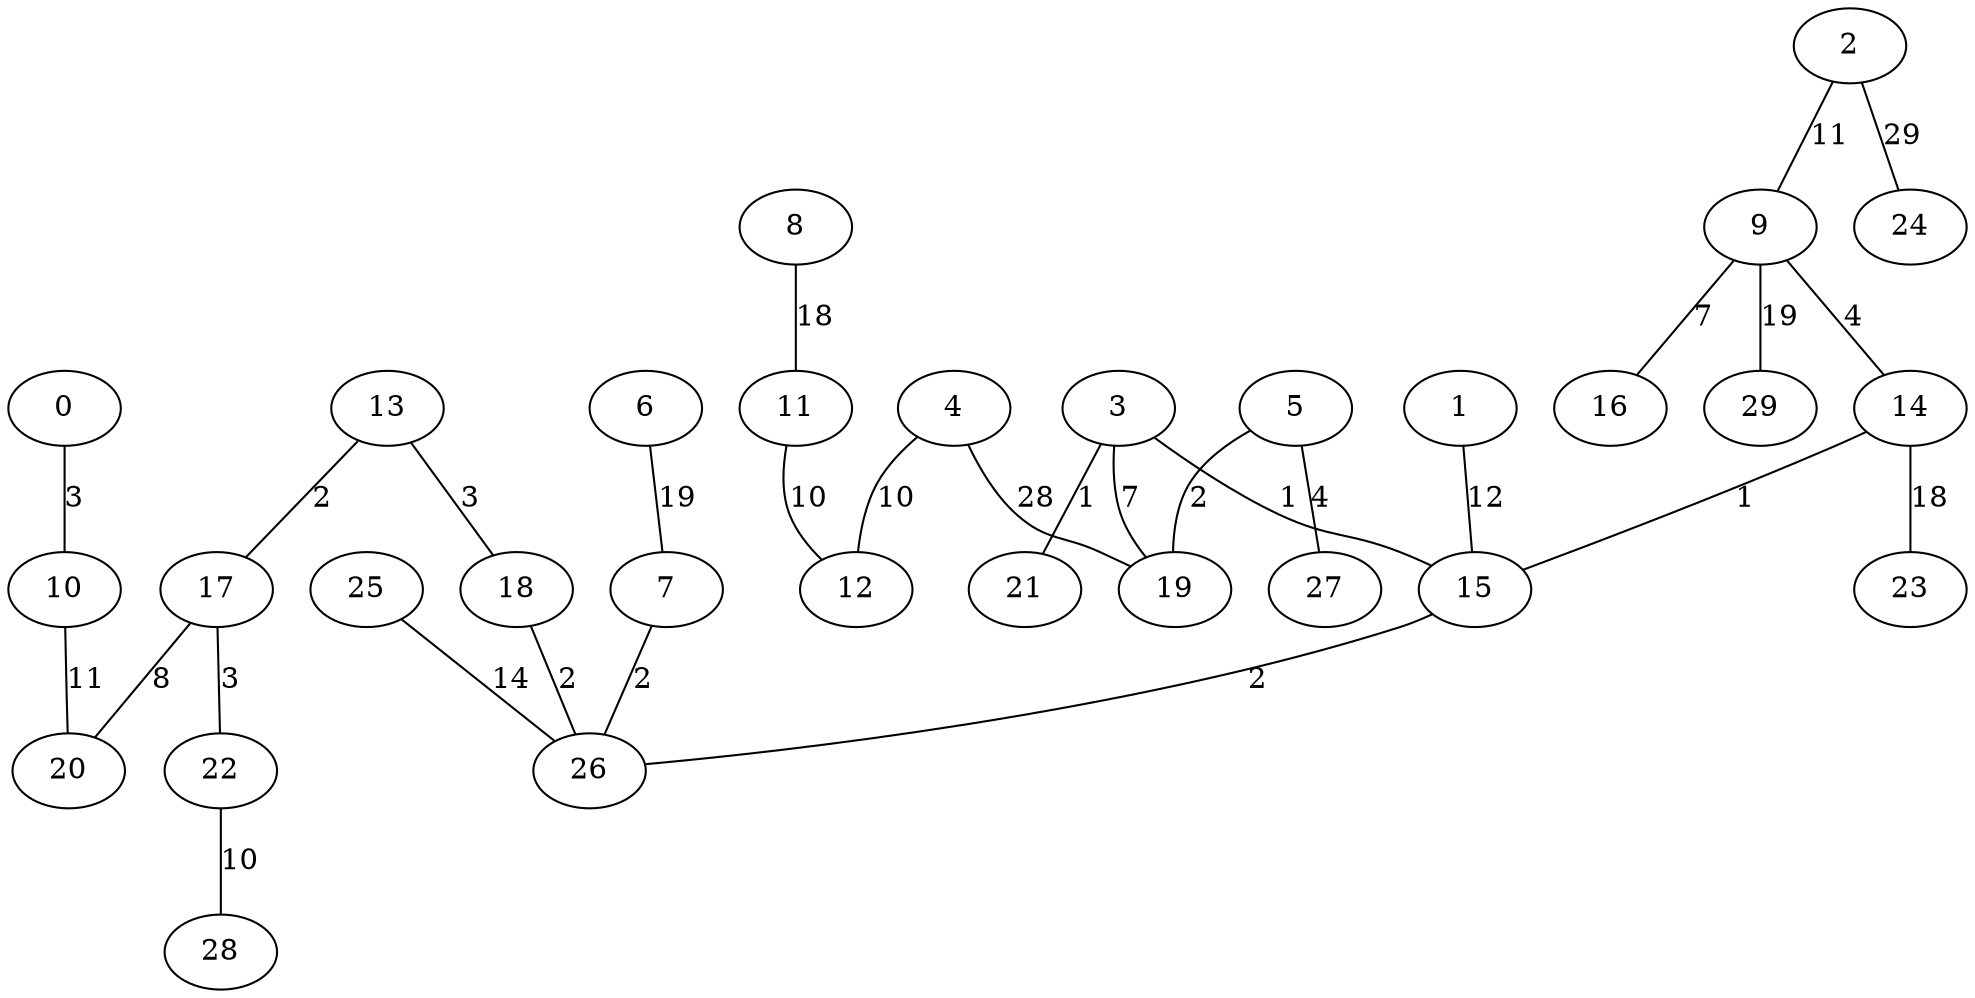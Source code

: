 graph abstract {
  0 [label="0"];
  1 [label="1"];
  2 [label="2"];
  3 [label="3"];
  4 [label="4"];
  5 [label="5"];
  6 [label="6"];
  7 [label="7"];
  8 [label="8"];
  9 [label="9"];
  10 [label="10"];
  11 [label="11"];
  12 [label="12"];
  13 [label="13"];
  14 [label="14"];
  15 [label="15"];
  16 [label="16"];
  17 [label="17"];
  18 [label="18"];
  19 [label="19"];
  20 [label="20"];
  21 [label="21"];
  22 [label="22"];
  23 [label="23"];
  24 [label="24"];
  25 [label="25"];
  26 [label="26"];
  27 [label="27"];
  28 [label="28"];
  29 [label="29"];
  0 -- 10 [label="3"];
  1 -- 15 [label="12"];
  2 -- 24 [label="29"];
  2 -- 9 [label="11"];
  3 -- 21 [label="1"];
  3 -- 15 [label="1"];
  3 -- 19 [label="7"];
  4 -- 12 [label="10"];
  4 -- 19 [label="28"];
  5 -- 19 [label="2"];
  5 -- 27 [label="4"];
  6 -- 7 [label="19"];
  7 -- 26 [label="2"];
  8 -- 11 [label="18"];
  9 -- 16 [label="7"];
  9 -- 14 [label="4"];
  9 -- 29 [label="19"];
  10 -- 20 [label="11"];
  11 -- 12 [label="10"];
  13 -- 18 [label="3"];
  13 -- 17 [label="2"];
  14 -- 15 [label="1"];
  14 -- 23 [label="18"];
  15 -- 26 [label="2"];
  17 -- 20 [label="8"];
  17 -- 22 [label="3"];
  18 -- 26 [label="2"];
  22 -- 28 [label="10"];
  25 -- 26 [label="14"];
}